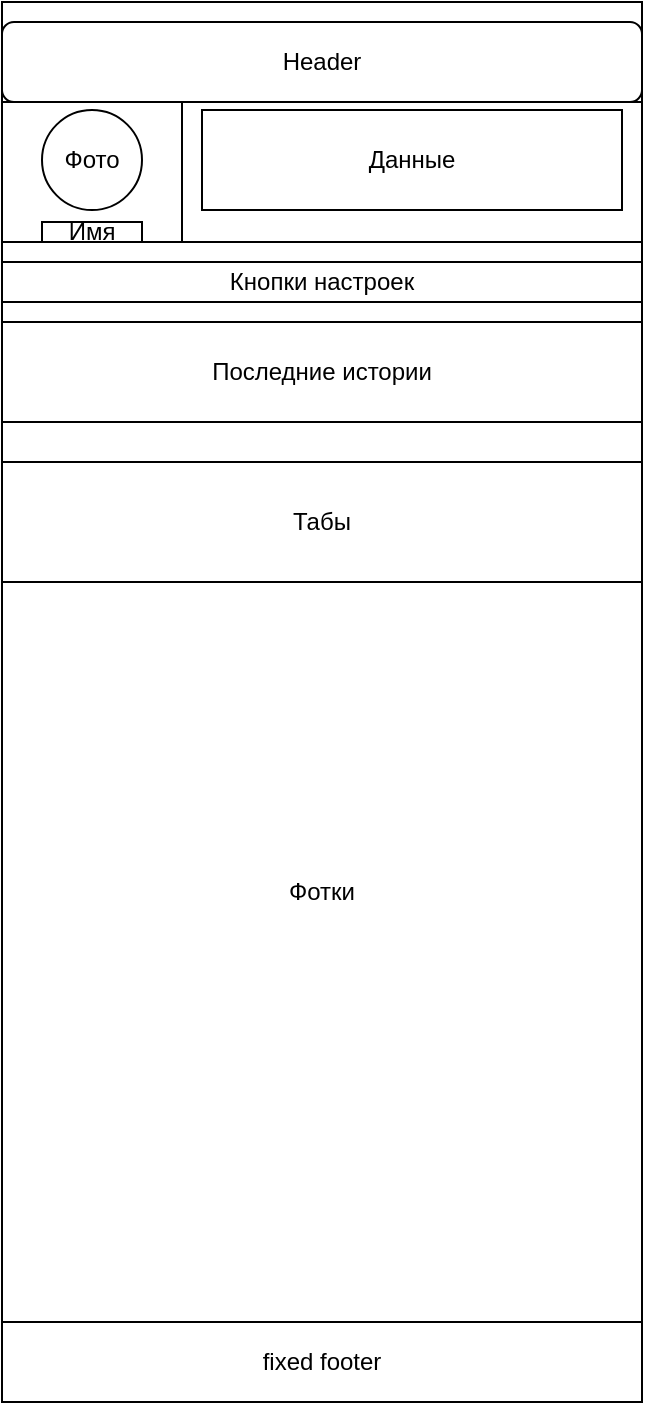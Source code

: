 <mxfile version="21.4.0" type="github">
  <diagram name="Страница 1" id="W4otJrM1j8d816sb7zPh">
    <mxGraphModel dx="1313" dy="676" grid="1" gridSize="10" guides="1" tooltips="1" connect="1" arrows="1" fold="1" page="1" pageScale="1" pageWidth="827" pageHeight="1169" math="0" shadow="0">
      <root>
        <mxCell id="0" />
        <mxCell id="1" parent="0" />
        <mxCell id="Mc2QHIfLZquTGS2bh6-l-1" value="" style="whiteSpace=wrap;html=1;" vertex="1" parent="1">
          <mxGeometry x="40" y="40" width="320" height="700" as="geometry" />
        </mxCell>
        <mxCell id="Mc2QHIfLZquTGS2bh6-l-4" value="Header" style="rounded=1;whiteSpace=wrap;html=1;" vertex="1" parent="1">
          <mxGeometry x="40" y="50" width="320" height="40" as="geometry" />
        </mxCell>
        <mxCell id="Mc2QHIfLZquTGS2bh6-l-5" value="fixed footer" style="rounded=0;whiteSpace=wrap;html=1;" vertex="1" parent="1">
          <mxGeometry x="40" y="700" width="320" height="40" as="geometry" />
        </mxCell>
        <mxCell id="Mc2QHIfLZquTGS2bh6-l-6" value="" style="rounded=0;whiteSpace=wrap;html=1;" vertex="1" parent="1">
          <mxGeometry x="40" y="90" width="320" height="70" as="geometry" />
        </mxCell>
        <mxCell id="Mc2QHIfLZquTGS2bh6-l-7" value="" style="whiteSpace=wrap;html=1;" vertex="1" parent="1">
          <mxGeometry x="40" y="90" width="90" height="70" as="geometry" />
        </mxCell>
        <mxCell id="Mc2QHIfLZquTGS2bh6-l-8" value="Фото" style="ellipse;whiteSpace=wrap;html=1;aspect=fixed;" vertex="1" parent="1">
          <mxGeometry x="60" y="94" width="50" height="50" as="geometry" />
        </mxCell>
        <mxCell id="Mc2QHIfLZquTGS2bh6-l-9" value="Имя" style="rounded=0;whiteSpace=wrap;html=1;" vertex="1" parent="1">
          <mxGeometry x="60" y="150" width="50" height="10" as="geometry" />
        </mxCell>
        <mxCell id="Mc2QHIfLZquTGS2bh6-l-10" value="Данные" style="rounded=0;whiteSpace=wrap;html=1;" vertex="1" parent="1">
          <mxGeometry x="140" y="94" width="210" height="50" as="geometry" />
        </mxCell>
        <mxCell id="Mc2QHIfLZquTGS2bh6-l-11" value="Кнопки настроек" style="rounded=0;whiteSpace=wrap;html=1;" vertex="1" parent="1">
          <mxGeometry x="40" y="170" width="320" height="20" as="geometry" />
        </mxCell>
        <mxCell id="Mc2QHIfLZquTGS2bh6-l-12" value="Последние истории" style="rounded=0;whiteSpace=wrap;html=1;" vertex="1" parent="1">
          <mxGeometry x="40" y="200" width="320" height="50" as="geometry" />
        </mxCell>
        <mxCell id="Mc2QHIfLZquTGS2bh6-l-14" value="Фотки" style="whiteSpace=wrap;html=1;" vertex="1" parent="1">
          <mxGeometry x="40" y="270" width="320" height="430" as="geometry" />
        </mxCell>
        <mxCell id="Mc2QHIfLZquTGS2bh6-l-15" value="Табы" style="rounded=0;whiteSpace=wrap;html=1;" vertex="1" parent="1">
          <mxGeometry x="40" y="270" width="320" height="60" as="geometry" />
        </mxCell>
      </root>
    </mxGraphModel>
  </diagram>
</mxfile>
